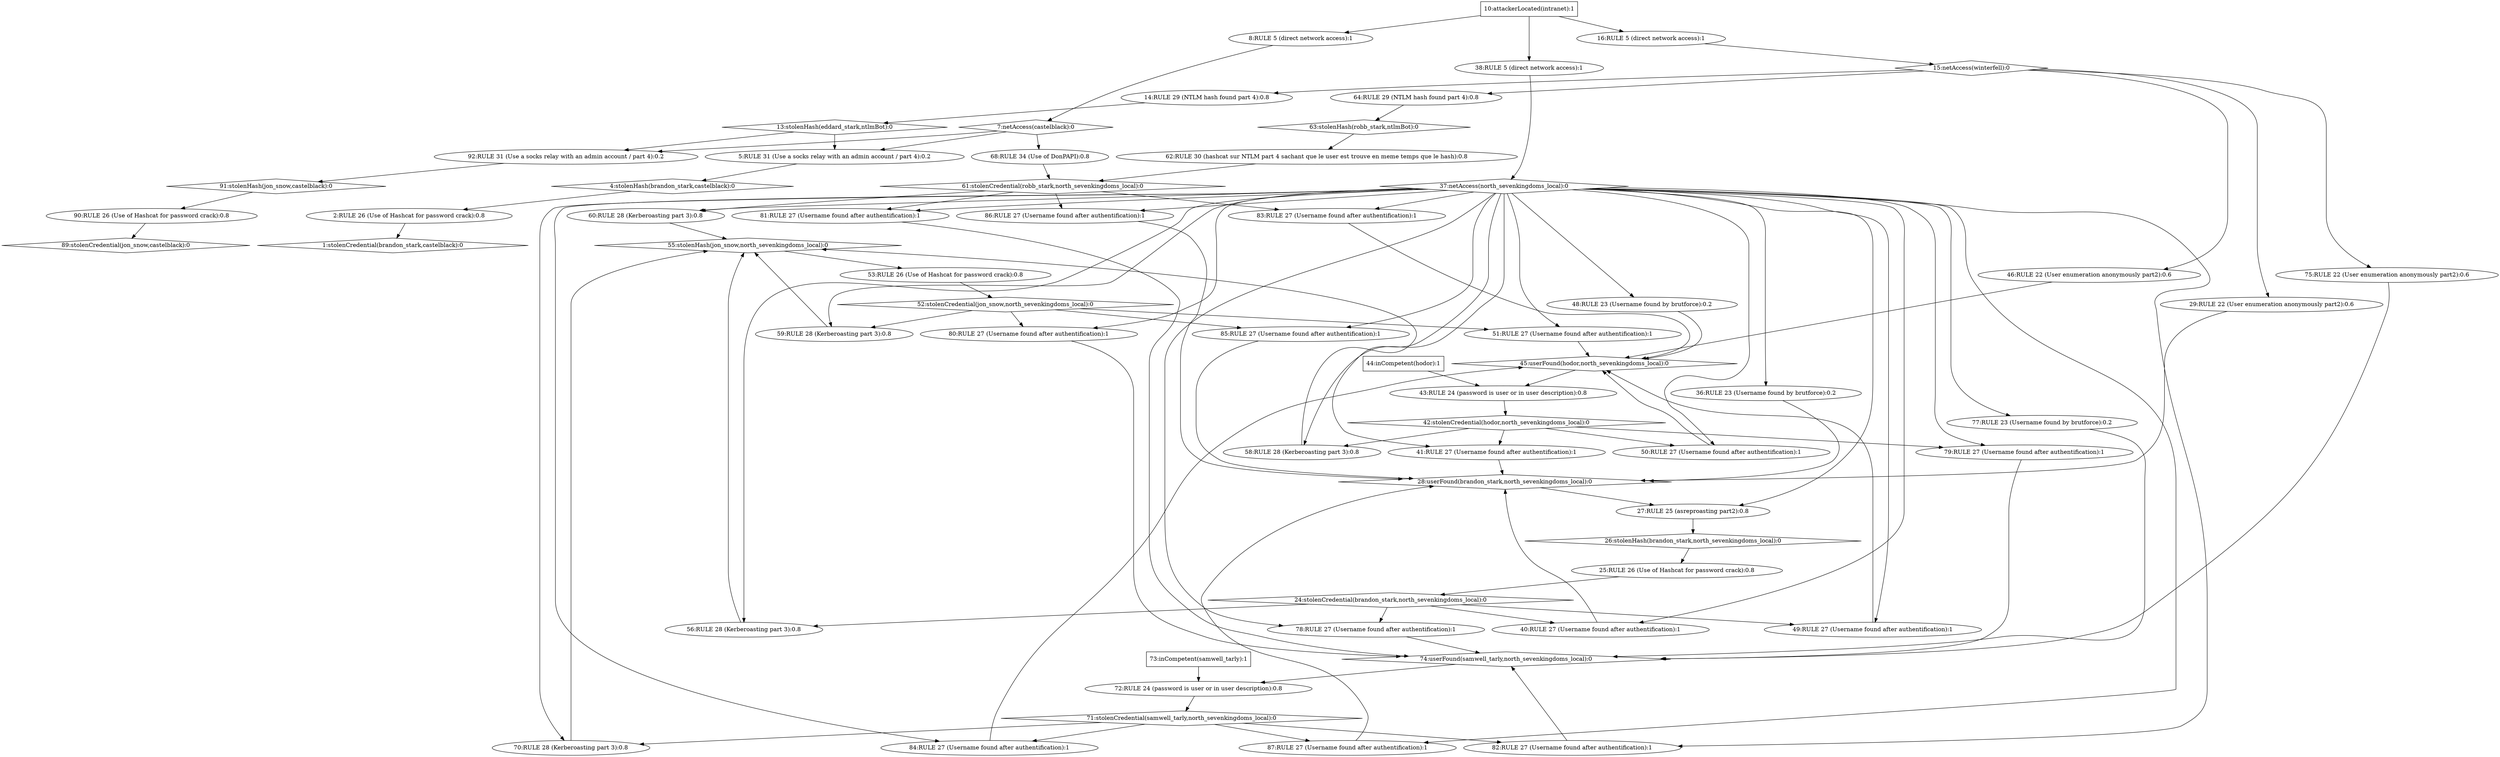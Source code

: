 strict digraph G {
  1 [ label="1:stolenCredential(brandon_stark,castelblack):0" shape="diamond" ];
  2 [ label="2:RULE 26 (Use of Hashcat for password crack):0.8" shape="ellipse" ];
  3 [ label="4:stolenHash(brandon_stark,castelblack):0" shape="diamond" ];
  4 [ label="5:RULE 31 (Use a socks relay with an admin account / part 4):0.2" shape="ellipse" ];
  5 [ label="7:netAccess(castelblack):0" shape="diamond" ];
  6 [ label="8:RULE 5 (direct network access):1" shape="ellipse" ];
  7 [ label="10:attackerLocated(intranet):1" shape="box" ];
  8 [ label="13:stolenHash(eddard_stark,ntlmBot):0" shape="diamond" ];
  9 [ label="14:RULE 29 (NTLM hash found part 4):0.8" shape="ellipse" ];
  10 [ label="15:netAccess(winterfell):0" shape="diamond" ];
  11 [ label="16:RULE 5 (direct network access):1" shape="ellipse" ];
  12 [ label="24:stolenCredential(brandon_stark,north_sevenkingdoms_local):0" shape="diamond" ];
  13 [ label="25:RULE 26 (Use of Hashcat for password crack):0.8" shape="ellipse" ];
  14 [ label="26:stolenHash(brandon_stark,north_sevenkingdoms_local):0" shape="diamond" ];
  15 [ label="27:RULE 25 (asreproasting part2):0.8" shape="ellipse" ];
  16 [ label="28:userFound(brandon_stark,north_sevenkingdoms_local):0" shape="diamond" ];
  17 [ label="29:RULE 22 (User enumeration anonymously part2):0.6" shape="ellipse" ];
  18 [ label="36:RULE 23 (Username found by brutforce):0.2" shape="ellipse" ];
  19 [ label="37:netAccess(north_sevenkingdoms_local):0" shape="diamond" ];
  20 [ label="38:RULE 5 (direct network access):1" shape="ellipse" ];
  21 [ label="40:RULE 27 (Username found after authentification):1" shape="ellipse" ];
  22 [ label="41:RULE 27 (Username found after authentification):1" shape="ellipse" ];
  23 [ label="42:stolenCredential(hodor,north_sevenkingdoms_local):0" shape="diamond" ];
  24 [ label="43:RULE 24 (password is user or in user description):0.8" shape="ellipse" ];
  25 [ label="44:inCompetent(hodor):1" shape="box" ];
  26 [ label="45:userFound(hodor,north_sevenkingdoms_local):0" shape="diamond" ];
  27 [ label="46:RULE 22 (User enumeration anonymously part2):0.6" shape="ellipse" ];
  28 [ label="48:RULE 23 (Username found by brutforce):0.2" shape="ellipse" ];
  29 [ label="49:RULE 27 (Username found after authentification):1" shape="ellipse" ];
  30 [ label="50:RULE 27 (Username found after authentification):1" shape="ellipse" ];
  31 [ label="51:RULE 27 (Username found after authentification):1" shape="ellipse" ];
  32 [ label="52:stolenCredential(jon_snow,north_sevenkingdoms_local):0" shape="diamond" ];
  33 [ label="53:RULE 26 (Use of Hashcat for password crack):0.8" shape="ellipse" ];
  34 [ label="55:stolenHash(jon_snow,north_sevenkingdoms_local):0" shape="diamond" ];
  35 [ label="56:RULE 28 (Kerberoasting part 3):0.8" shape="ellipse" ];
  36 [ label="58:RULE 28 (Kerberoasting part 3):0.8" shape="ellipse" ];
  37 [ label="59:RULE 28 (Kerberoasting part 3):0.8" shape="ellipse" ];
  38 [ label="60:RULE 28 (Kerberoasting part 3):0.8" shape="ellipse" ];
  39 [ label="61:stolenCredential(robb_stark,north_sevenkingdoms_local):0" shape="diamond" ];
  40 [ label="62:RULE 30 (hashcat sur NTLM part 4 sachant que le user est trouve en meme temps que le hash):0.8" shape="ellipse" ];
  41 [ label="63:stolenHash(robb_stark,ntlmBot):0" shape="diamond" ];
  42 [ label="64:RULE 29 (NTLM hash found part 4):0.8" shape="ellipse" ];
  43 [ label="68:RULE 34 (Use of DonPAPI):0.8" shape="ellipse" ];
  44 [ label="70:RULE 28 (Kerberoasting part 3):0.8" shape="ellipse" ];
  45 [ label="71:stolenCredential(samwell_tarly,north_sevenkingdoms_local):0" shape="diamond" ];
  46 [ label="72:RULE 24 (password is user or in user description):0.8" shape="ellipse" ];
  47 [ label="73:inCompetent(samwell_tarly):1" shape="box" ];
  48 [ label="74:userFound(samwell_tarly,north_sevenkingdoms_local):0" shape="diamond" ];
  49 [ label="75:RULE 22 (User enumeration anonymously part2):0.6" shape="ellipse" ];
  50 [ label="77:RULE 23 (Username found by brutforce):0.2" shape="ellipse" ];
  51 [ label="78:RULE 27 (Username found after authentification):1" shape="ellipse" ];
  52 [ label="79:RULE 27 (Username found after authentification):1" shape="ellipse" ];
  53 [ label="80:RULE 27 (Username found after authentification):1" shape="ellipse" ];
  54 [ label="81:RULE 27 (Username found after authentification):1" shape="ellipse" ];
  55 [ label="82:RULE 27 (Username found after authentification):1" shape="ellipse" ];
  56 [ label="83:RULE 27 (Username found after authentification):1" shape="ellipse" ];
  57 [ label="84:RULE 27 (Username found after authentification):1" shape="ellipse" ];
  58 [ label="85:RULE 27 (Username found after authentification):1" shape="ellipse" ];
  59 [ label="86:RULE 27 (Username found after authentification):1" shape="ellipse" ];
  60 [ label="87:RULE 27 (Username found after authentification):1" shape="ellipse" ];
  61 [ label="89:stolenCredential(jon_snow,castelblack):0" shape="diamond" ];
  62 [ label="90:RULE 26 (Use of Hashcat for password crack):0.8" shape="ellipse" ];
  63 [ label="91:stolenHash(jon_snow,castelblack):0" shape="diamond" ];
  64 [ label="92:RULE 31 (Use a socks relay with an admin account / part 4):0.2" shape="ellipse" ];
  7 -> 6 [ color="black" ];
  6 -> 5 [ color="black" ];
  5 -> 4 [ color="black" ];
  7 -> 11 [ color="black" ];
  11 -> 10 [ color="black" ];
  10 -> 9 [ color="black" ];
  9 -> 8 [ color="black" ];
  8 -> 4 [ color="black" ];
  4 -> 3 [ color="black" ];
  3 -> 2 [ color="black" ];
  2 -> 1 [ color="black" ];
  10 -> 17 [ color="black" ];
  17 -> 16 [ color="black" ];
  7 -> 20 [ color="black" ];
  20 -> 19 [ color="black" ];
  19 -> 18 [ color="black" ];
  18 -> 16 [ color="black" ];
  19 -> 21 [ color="black" ];
  12 -> 21 [ color="black" ];
  21 -> 16 [ color="black" ];
  19 -> 22 [ color="black" ];
  25 -> 24 [ color="black" ];
  10 -> 27 [ color="black" ];
  27 -> 26 [ color="black" ];
  19 -> 28 [ color="black" ];
  28 -> 26 [ color="black" ];
  19 -> 29 [ color="black" ];
  12 -> 29 [ color="black" ];
  29 -> 26 [ color="black" ];
  19 -> 30 [ color="black" ];
  23 -> 30 [ color="black" ];
  30 -> 26 [ color="black" ];
  19 -> 31 [ color="black" ];
  12 -> 35 [ color="black" ];
  19 -> 35 [ color="black" ];
  35 -> 34 [ color="black" ];
  23 -> 36 [ color="black" ];
  19 -> 36 [ color="black" ];
  36 -> 34 [ color="black" ];
  32 -> 37 [ color="black" ];
  19 -> 37 [ color="black" ];
  37 -> 34 [ color="black" ];
  10 -> 42 [ color="black" ];
  42 -> 41 [ color="black" ];
  41 -> 40 [ color="black" ];
  40 -> 39 [ color="black" ];
  5 -> 43 [ color="black" ];
  43 -> 39 [ color="black" ];
  39 -> 38 [ color="black" ];
  19 -> 38 [ color="black" ];
  38 -> 34 [ color="black" ];
  47 -> 46 [ color="black" ];
  10 -> 49 [ color="black" ];
  49 -> 48 [ color="black" ];
  19 -> 50 [ color="black" ];
  50 -> 48 [ color="black" ];
  19 -> 51 [ color="black" ];
  12 -> 51 [ color="black" ];
  51 -> 48 [ color="black" ];
  19 -> 52 [ color="black" ];
  23 -> 52 [ color="black" ];
  52 -> 48 [ color="black" ];
  19 -> 53 [ color="black" ];
  32 -> 53 [ color="black" ];
  53 -> 48 [ color="black" ];
  19 -> 54 [ color="black" ];
  39 -> 54 [ color="black" ];
  54 -> 48 [ color="black" ];
  19 -> 55 [ color="black" ];
  45 -> 55 [ color="black" ];
  55 -> 48 [ color="black" ];
  48 -> 46 [ color="black" ];
  46 -> 45 [ color="black" ];
  45 -> 44 [ color="black" ];
  19 -> 44 [ color="black" ];
  44 -> 34 [ color="black" ];
  34 -> 33 [ color="black" ];
  33 -> 32 [ color="black" ];
  32 -> 31 [ color="black" ];
  31 -> 26 [ color="black" ];
  19 -> 56 [ color="black" ];
  39 -> 56 [ color="black" ];
  56 -> 26 [ color="black" ];
  19 -> 57 [ color="black" ];
  45 -> 57 [ color="black" ];
  57 -> 26 [ color="black" ];
  26 -> 24 [ color="black" ];
  24 -> 23 [ color="black" ];
  23 -> 22 [ color="black" ];
  22 -> 16 [ color="black" ];
  19 -> 58 [ color="black" ];
  32 -> 58 [ color="black" ];
  58 -> 16 [ color="black" ];
  19 -> 59 [ color="black" ];
  39 -> 59 [ color="black" ];
  59 -> 16 [ color="black" ];
  19 -> 60 [ color="black" ];
  45 -> 60 [ color="black" ];
  60 -> 16 [ color="black" ];
  16 -> 15 [ color="black" ];
  19 -> 15 [ color="black" ];
  15 -> 14 [ color="black" ];
  14 -> 13 [ color="black" ];
  13 -> 12 [ color="black" ];
  5 -> 64 [ color="black" ];
  8 -> 64 [ color="black" ];
  64 -> 63 [ color="black" ];
  63 -> 62 [ color="black" ];
  62 -> 61 [ color="black" ];
}
